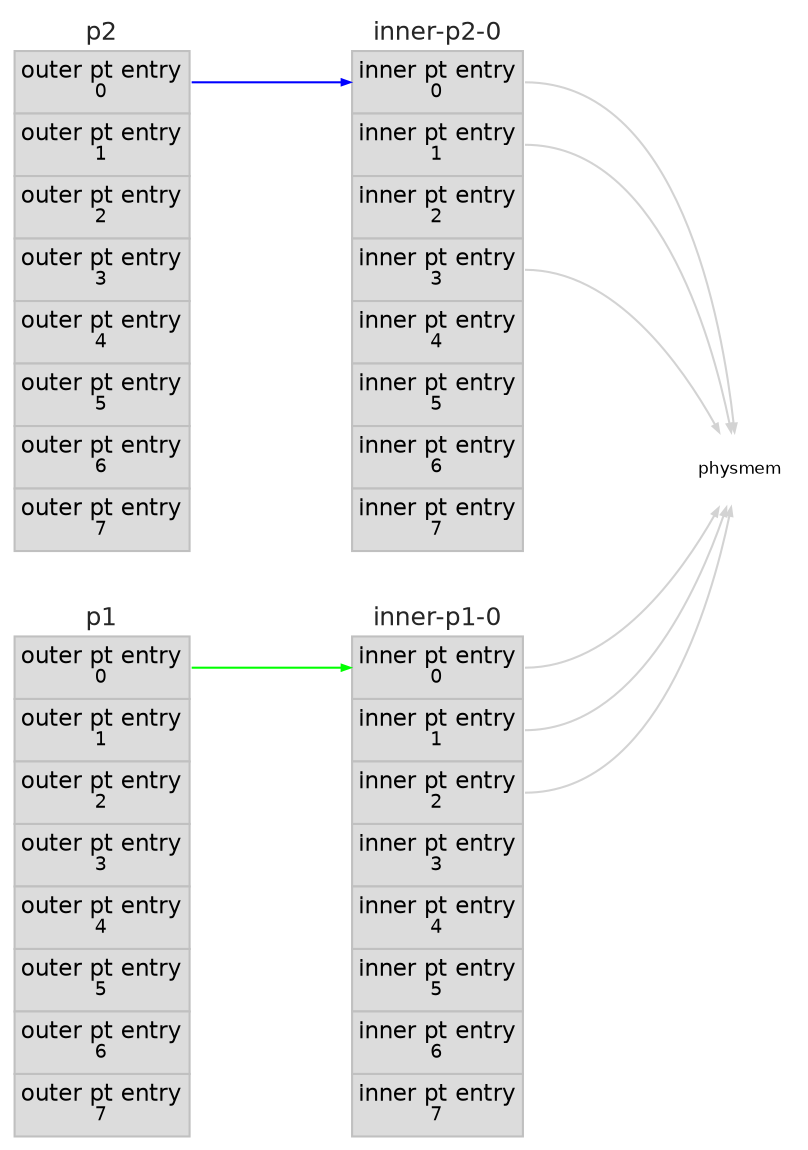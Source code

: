 digraph "graphs/twolevel2.json" {
	graph [fontname=Helvetica rankdir=LR ranksep=1.0]
	node [fontname=Helvetica fontsize=8 margin="0.04 0.04" shape=none width=0.8]
	edge [arrowsize=0.4]
	"inner-p1-0":0 -> physmem:2 [color=lightgrey headclip=true tailclip=true]
	"inner-p1-0":1 -> physmem:3 [color=lightgrey headclip=true tailclip=true]
	"inner-p1-0":2 -> physmem:4 [color=lightgrey headclip=true tailclip=true]
	"outer-p1":0 -> "inner-p1-0":0 [color=green headclip=true tailclip=true]
	"inner-p2-0":0 -> physmem:7 [color=lightgrey headclip=true tailclip=true]
	"inner-p2-0":1 -> physmem:8 [color=lightgrey headclip=true tailclip=true]
	"inner-p2-0":3 -> physmem:9 [color=lightgrey headclip=true tailclip=true]
	"outer-p2":0 -> "inner-p2-0":0 [color=blue headclip=true tailclip=true]
	subgraph left {
		"outer-p1" [label=<<table border="0.1" cellborder="1" cellspacing="0"><TR><TD border="0.0" ><font face="helvetica" color="grey15" point-size="12">p1</font></TD></TR><tr><td align="text" color="grey" bgcolor="gainsboro" height="30" port="0"><font point-size="11">outer pt entry</font><br></br><font point-size="9">0</font></td></tr><tr><td align="text" color="grey" bgcolor="gainsboro" height="30" port="1"><font point-size="11">outer pt entry</font><br></br><font point-size="9">1</font></td></tr><tr><td align="text" color="grey" bgcolor="gainsboro" height="30" port="2"><font point-size="11">outer pt entry</font><br></br><font point-size="9">2</font></td></tr><tr><td align="text" color="grey" bgcolor="gainsboro" height="30" port="3"><font point-size="11">outer pt entry</font><br></br><font point-size="9">3</font></td></tr><tr><td align="text" color="grey" bgcolor="gainsboro" height="30" port="4"><font point-size="11">outer pt entry</font><br></br><font point-size="9">4</font></td></tr><tr><td align="text" color="grey" bgcolor="gainsboro" height="30" port="5"><font point-size="11">outer pt entry</font><br></br><font point-size="9">5</font></td></tr><tr><td align="text" color="grey" bgcolor="gainsboro" height="30" port="6"><font point-size="11">outer pt entry</font><br></br><font point-size="9">6</font></td></tr><tr><td align="text" color="grey" bgcolor="gainsboro" height="30" port="7"><font point-size="11">outer pt entry</font><br></br><font point-size="9">7</font></td></tr></table>>]
		"outer-p2" [label=<<table border="0.1" cellborder="1" cellspacing="0"><TR><TD border="0.0" ><font face="helvetica" color="grey15" point-size="12">p2</font></TD></TR><tr><td align="text" color="grey" bgcolor="gainsboro" height="30" port="0"><font point-size="11">outer pt entry</font><br></br><font point-size="9">0</font></td></tr><tr><td align="text" color="grey" bgcolor="gainsboro" height="30" port="1"><font point-size="11">outer pt entry</font><br></br><font point-size="9">1</font></td></tr><tr><td align="text" color="grey" bgcolor="gainsboro" height="30" port="2"><font point-size="11">outer pt entry</font><br></br><font point-size="9">2</font></td></tr><tr><td align="text" color="grey" bgcolor="gainsboro" height="30" port="3"><font point-size="11">outer pt entry</font><br></br><font point-size="9">3</font></td></tr><tr><td align="text" color="grey" bgcolor="gainsboro" height="30" port="4"><font point-size="11">outer pt entry</font><br></br><font point-size="9">4</font></td></tr><tr><td align="text" color="grey" bgcolor="gainsboro" height="30" port="5"><font point-size="11">outer pt entry</font><br></br><font point-size="9">5</font></td></tr><tr><td align="text" color="grey" bgcolor="gainsboro" height="30" port="6"><font point-size="11">outer pt entry</font><br></br><font point-size="9">6</font></td></tr><tr><td align="text" color="grey" bgcolor="gainsboro" height="30" port="7"><font point-size="11">outer pt entry</font><br></br><font point-size="9">7</font></td></tr></table>>]
		rank=source
	}
	subgraph middle {
		"inner-p1-0" [label=<<table border="0.1" cellborder="1" cellspacing="0"><TR><TD border="0.0" ><font face="helvetica" color="grey15" point-size="12">inner-p1-0</font></TD></TR><tr><td align="text" color="grey" bgcolor="gainsboro" height="30" port="0"><font point-size="11">inner pt entry</font><br></br><font point-size="9">0</font></td></tr><tr><td align="text" color="grey" bgcolor="gainsboro" height="30" port="1"><font point-size="11">inner pt entry</font><br></br><font point-size="9">1</font></td></tr><tr><td align="text" color="grey" bgcolor="gainsboro" height="30" port="2"><font point-size="11">inner pt entry</font><br></br><font point-size="9">2</font></td></tr><tr><td align="text" color="grey" bgcolor="gainsboro" height="30" port="3"><font point-size="11">inner pt entry</font><br></br><font point-size="9">3</font></td></tr><tr><td align="text" color="grey" bgcolor="gainsboro" height="30" port="4"><font point-size="11">inner pt entry</font><br></br><font point-size="9">4</font></td></tr><tr><td align="text" color="grey" bgcolor="gainsboro" height="30" port="5"><font point-size="11">inner pt entry</font><br></br><font point-size="9">5</font></td></tr><tr><td align="text" color="grey" bgcolor="gainsboro" height="30" port="6"><font point-size="11">inner pt entry</font><br></br><font point-size="9">6</font></td></tr><tr><td align="text" color="grey" bgcolor="gainsboro" height="30" port="7"><font point-size="11">inner pt entry</font><br></br><font point-size="9">7</font></td></tr></table>>]
		"inner-p2-0" [label=<<table border="0.1" cellborder="1" cellspacing="0"><TR><TD border="0.0" ><font face="helvetica" color="grey15" point-size="12">inner-p2-0</font></TD></TR><tr><td align="text" color="grey" bgcolor="gainsboro" height="30" port="0"><font point-size="11">inner pt entry</font><br></br><font point-size="9">0</font></td></tr><tr><td align="text" color="grey" bgcolor="gainsboro" height="30" port="1"><font point-size="11">inner pt entry</font><br></br><font point-size="9">1</font></td></tr><tr><td align="text" color="grey" bgcolor="gainsboro" height="30" port="2"><font point-size="11">inner pt entry</font><br></br><font point-size="9">2</font></td></tr><tr><td align="text" color="grey" bgcolor="gainsboro" height="30" port="3"><font point-size="11">inner pt entry</font><br></br><font point-size="9">3</font></td></tr><tr><td align="text" color="grey" bgcolor="gainsboro" height="30" port="4"><font point-size="11">inner pt entry</font><br></br><font point-size="9">4</font></td></tr><tr><td align="text" color="grey" bgcolor="gainsboro" height="30" port="5"><font point-size="11">inner pt entry</font><br></br><font point-size="9">5</font></td></tr><tr><td align="text" color="grey" bgcolor="gainsboro" height="30" port="6"><font point-size="11">inner pt entry</font><br></br><font point-size="9">6</font></td></tr><tr><td align="text" color="grey" bgcolor="gainsboro" height="30" port="7"><font point-size="11">inner pt entry</font><br></br><font point-size="9">7</font></td></tr></table>>]
		rank=middle
	}
}

